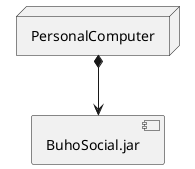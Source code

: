 @startuml DeploymentDiagram

node PersonalComputer
component BuhoSocial.jar

PersonalComputer *--> BuhoSocial.jar

@enduml